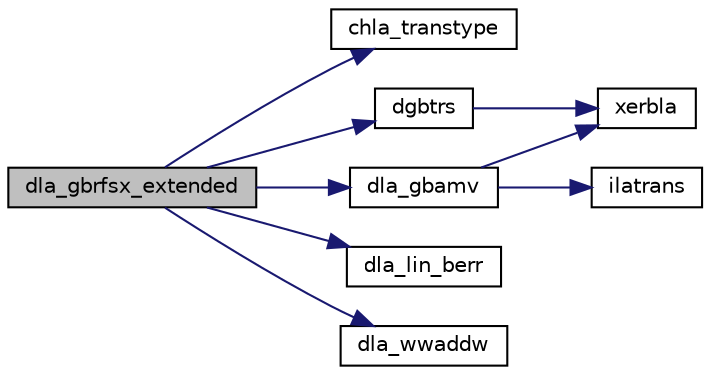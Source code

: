 digraph "dla_gbrfsx_extended"
{
 // LATEX_PDF_SIZE
  edge [fontname="Helvetica",fontsize="10",labelfontname="Helvetica",labelfontsize="10"];
  node [fontname="Helvetica",fontsize="10",shape=record];
  rankdir="LR";
  Node1 [label="dla_gbrfsx_extended",height=0.2,width=0.4,color="black", fillcolor="grey75", style="filled", fontcolor="black",tooltip="DLA_GBRFSX_EXTENDED improves the computed solution to a system of linear equations for general banded..."];
  Node1 -> Node2 [color="midnightblue",fontsize="10",style="solid",fontname="Helvetica"];
  Node2 [label="chla_transtype",height=0.2,width=0.4,color="black", fillcolor="white", style="filled",URL="$chla__transtype_8f.html#a9350edcf6f80d188f3c01400ebe85260",tooltip="CHLA_TRANSTYPE"];
  Node1 -> Node3 [color="midnightblue",fontsize="10",style="solid",fontname="Helvetica"];
  Node3 [label="dgbtrs",height=0.2,width=0.4,color="black", fillcolor="white", style="filled",URL="$dgbtrs_8f.html#a37ca5bf29c33e026922c06b3bf188513",tooltip="DGBTRS"];
  Node3 -> Node4 [color="midnightblue",fontsize="10",style="solid",fontname="Helvetica"];
  Node4 [label="xerbla",height=0.2,width=0.4,color="black", fillcolor="white", style="filled",URL="$xerbla_8f.html#a377ee61015baf8dea7770b3a404b1c07",tooltip="XERBLA"];
  Node1 -> Node5 [color="midnightblue",fontsize="10",style="solid",fontname="Helvetica"];
  Node5 [label="dla_gbamv",height=0.2,width=0.4,color="black", fillcolor="white", style="filled",URL="$dla__gbamv_8f.html#a56d796bfc96e72878e2c62d5aa1ab54b",tooltip="DLA_GBAMV performs a matrix-vector operation to calculate error bounds."];
  Node5 -> Node6 [color="midnightblue",fontsize="10",style="solid",fontname="Helvetica"];
  Node6 [label="ilatrans",height=0.2,width=0.4,color="black", fillcolor="white", style="filled",URL="$ilatrans_8f.html#aec3c2c1d0a04f49ff1b18fe344b687c1",tooltip="ILATRANS"];
  Node5 -> Node4 [color="midnightblue",fontsize="10",style="solid",fontname="Helvetica"];
  Node1 -> Node7 [color="midnightblue",fontsize="10",style="solid",fontname="Helvetica"];
  Node7 [label="dla_lin_berr",height=0.2,width=0.4,color="black", fillcolor="white", style="filled",URL="$dla__lin__berr_8f.html#a9ca071e2c37ea415804eceba515a384c",tooltip="DLA_LIN_BERR computes a component-wise relative backward error."];
  Node1 -> Node8 [color="midnightblue",fontsize="10",style="solid",fontname="Helvetica"];
  Node8 [label="dla_wwaddw",height=0.2,width=0.4,color="black", fillcolor="white", style="filled",URL="$dla__wwaddw_8f.html#afeba975fdc68428735c26a2189de3670",tooltip="DLA_WWADDW adds a vector into a doubled-single vector."];
}
